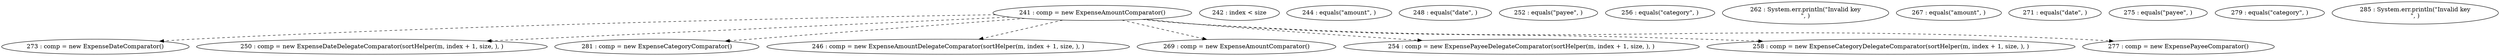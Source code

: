 digraph G {
"241 : comp = new ExpenseAmountComparator()"
"241 : comp = new ExpenseAmountComparator()" -> "273 : comp = new ExpenseDateComparator()" [style=dashed]
"241 : comp = new ExpenseAmountComparator()" -> "250 : comp = new ExpenseDateDelegateComparator(sortHelper(m, index + 1, size, ), )" [style=dashed]
"241 : comp = new ExpenseAmountComparator()" -> "281 : comp = new ExpenseCategoryComparator()" [style=dashed]
"241 : comp = new ExpenseAmountComparator()" -> "246 : comp = new ExpenseAmountDelegateComparator(sortHelper(m, index + 1, size, ), )" [style=dashed]
"241 : comp = new ExpenseAmountComparator()" -> "269 : comp = new ExpenseAmountComparator()" [style=dashed]
"241 : comp = new ExpenseAmountComparator()" -> "254 : comp = new ExpensePayeeDelegateComparator(sortHelper(m, index + 1, size, ), )" [style=dashed]
"241 : comp = new ExpenseAmountComparator()" -> "258 : comp = new ExpenseCategoryDelegateComparator(sortHelper(m, index + 1, size, ), )" [style=dashed]
"241 : comp = new ExpenseAmountComparator()" -> "277 : comp = new ExpensePayeeComparator()" [style=dashed]
"242 : index < size"
"244 : equals(\"amount\", )"
"246 : comp = new ExpenseAmountDelegateComparator(sortHelper(m, index + 1, size, ), )"
"248 : equals(\"date\", )"
"250 : comp = new ExpenseDateDelegateComparator(sortHelper(m, index + 1, size, ), )"
"252 : equals(\"payee\", )"
"254 : comp = new ExpensePayeeDelegateComparator(sortHelper(m, index + 1, size, ), )"
"256 : equals(\"category\", )"
"258 : comp = new ExpenseCategoryDelegateComparator(sortHelper(m, index + 1, size, ), )"
"262 : System.err.println(\"Invalid key\n\", )"
"267 : equals(\"amount\", )"
"269 : comp = new ExpenseAmountComparator()"
"271 : equals(\"date\", )"
"273 : comp = new ExpenseDateComparator()"
"275 : equals(\"payee\", )"
"277 : comp = new ExpensePayeeComparator()"
"279 : equals(\"category\", )"
"281 : comp = new ExpenseCategoryComparator()"
"285 : System.err.println(\"Invalid key\n\", )"
}